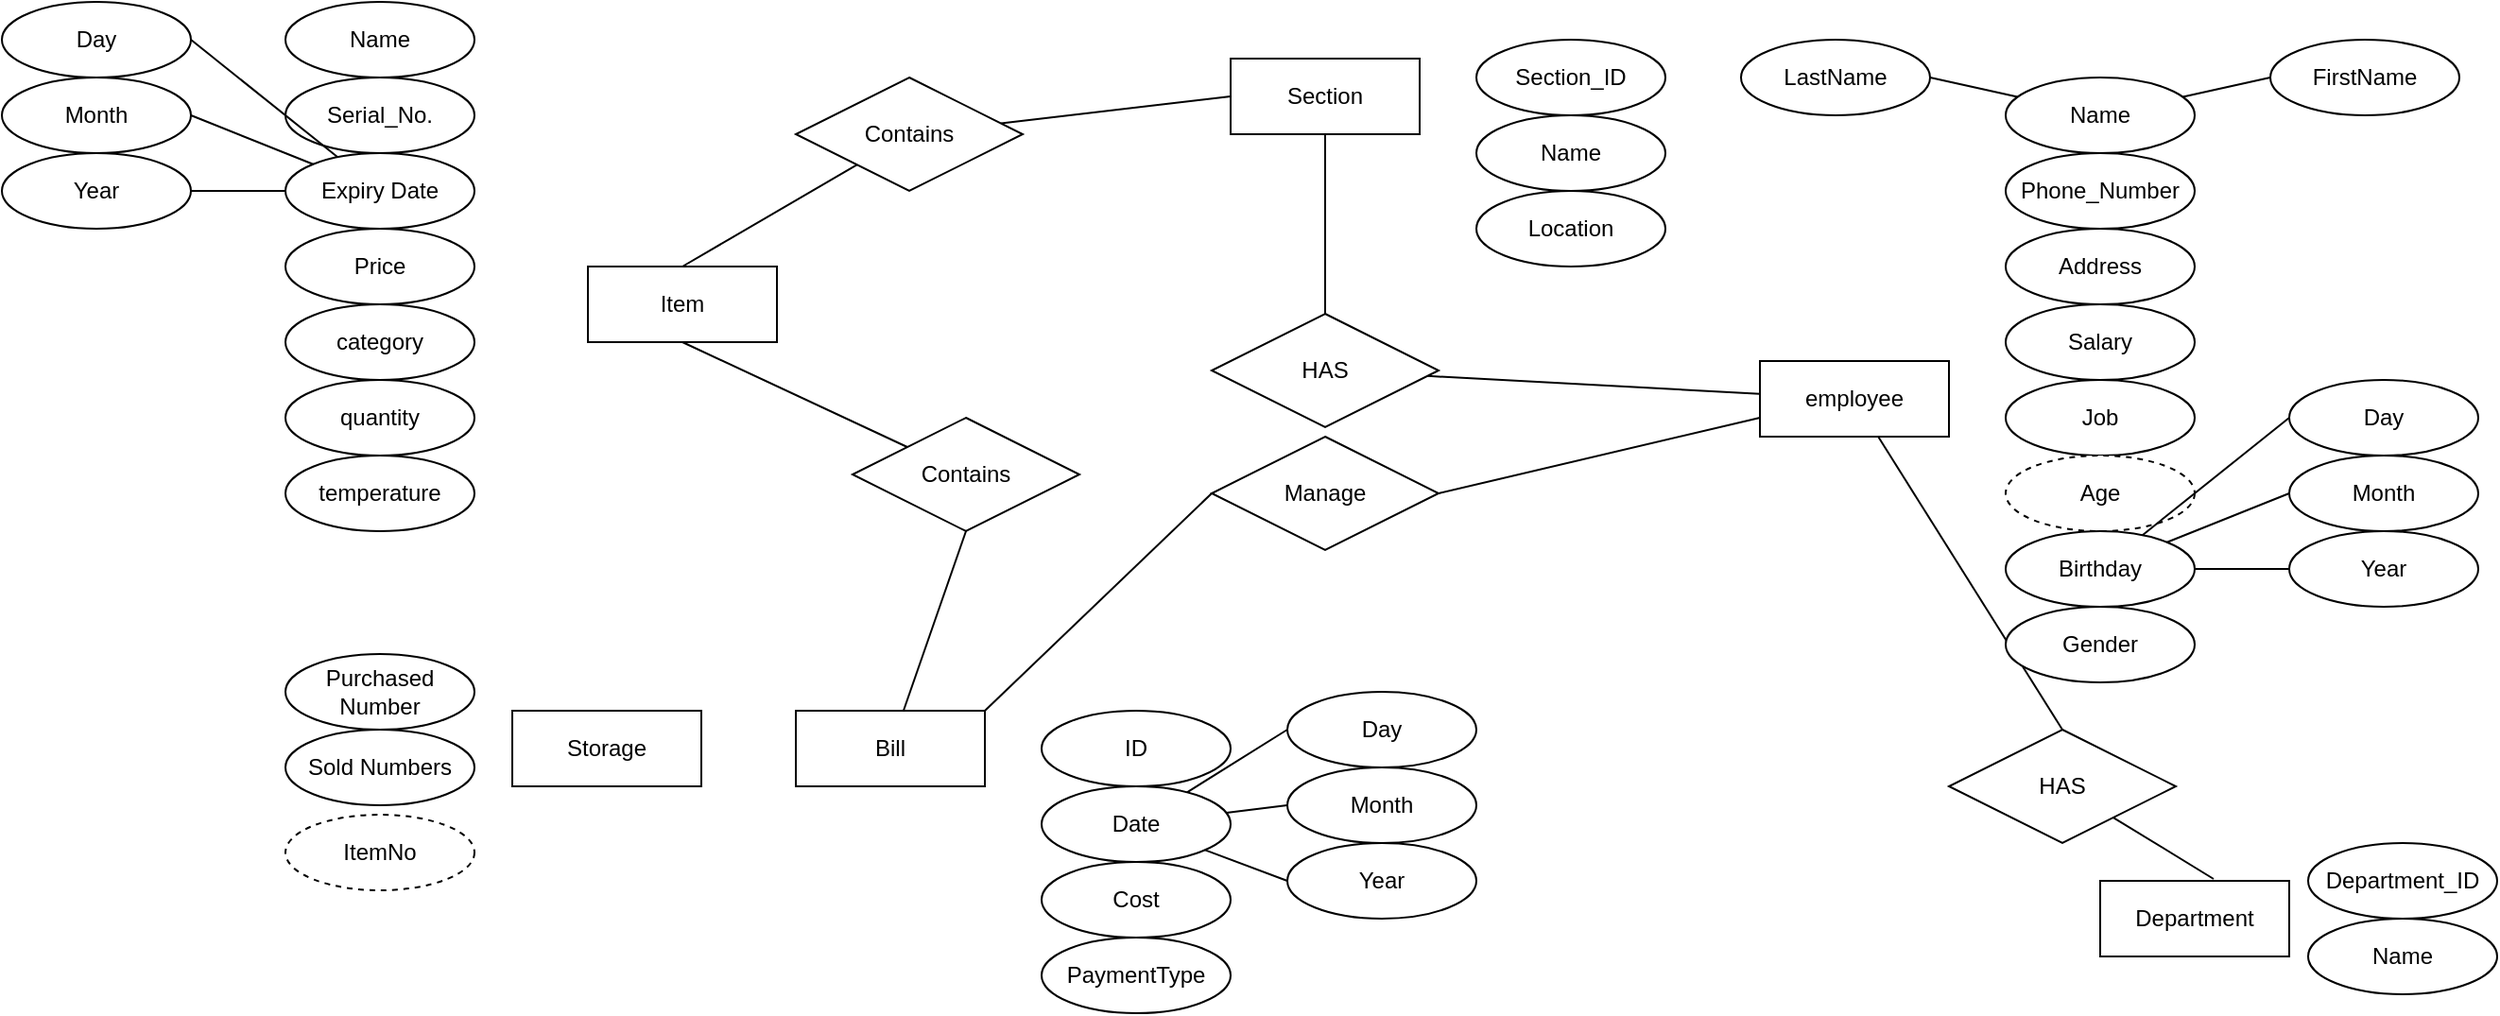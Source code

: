 <mxfile version="14.7.3" type="github">
  <diagram id="M0YANP80NN6mwz5unG4D" name="Page-1">
    <mxGraphModel dx="1823" dy="532" grid="1" gridSize="10" guides="1" tooltips="1" connect="1" arrows="1" fold="1" page="1" pageScale="1" pageWidth="850" pageHeight="1100" math="0" shadow="0">
      <root>
        <mxCell id="0" />
        <mxCell id="1" parent="0" />
        <mxCell id="8_MGj-IACaBmUXTCEFvr-3" value="Item" style="whiteSpace=wrap;html=1;align=center;" vertex="1" parent="1">
          <mxGeometry y="150" width="100" height="40" as="geometry" />
        </mxCell>
        <mxCell id="8_MGj-IACaBmUXTCEFvr-7" value="Name&lt;br&gt;" style="ellipse;whiteSpace=wrap;html=1;align=center;" vertex="1" parent="1">
          <mxGeometry x="-160" y="10" width="100" height="40" as="geometry" />
        </mxCell>
        <mxCell id="8_MGj-IACaBmUXTCEFvr-10" value="Serial_No." style="ellipse;whiteSpace=wrap;html=1;align=center;" vertex="1" parent="1">
          <mxGeometry x="-160" y="50" width="100" height="40" as="geometry" />
        </mxCell>
        <mxCell id="8_MGj-IACaBmUXTCEFvr-107" style="edgeStyle=none;rounded=0;orthogonalLoop=1;jettySize=auto;html=1;entryX=1;entryY=0.5;entryDx=0;entryDy=0;endArrow=none;endFill=0;" edge="1" parent="1" source="8_MGj-IACaBmUXTCEFvr-11" target="8_MGj-IACaBmUXTCEFvr-104">
          <mxGeometry relative="1" as="geometry" />
        </mxCell>
        <mxCell id="8_MGj-IACaBmUXTCEFvr-108" style="edgeStyle=none;rounded=0;orthogonalLoop=1;jettySize=auto;html=1;entryX=1;entryY=0.5;entryDx=0;entryDy=0;endArrow=none;endFill=0;" edge="1" parent="1" source="8_MGj-IACaBmUXTCEFvr-11" target="8_MGj-IACaBmUXTCEFvr-105">
          <mxGeometry relative="1" as="geometry" />
        </mxCell>
        <mxCell id="8_MGj-IACaBmUXTCEFvr-109" style="edgeStyle=none;rounded=0;orthogonalLoop=1;jettySize=auto;html=1;endArrow=none;endFill=0;" edge="1" parent="1" source="8_MGj-IACaBmUXTCEFvr-11">
          <mxGeometry relative="1" as="geometry">
            <mxPoint x="-210" y="30" as="targetPoint" />
          </mxGeometry>
        </mxCell>
        <mxCell id="8_MGj-IACaBmUXTCEFvr-11" value="Expiry Date" style="ellipse;whiteSpace=wrap;html=1;align=center;" vertex="1" parent="1">
          <mxGeometry x="-160" y="90" width="100" height="40" as="geometry" />
        </mxCell>
        <mxCell id="8_MGj-IACaBmUXTCEFvr-12" value="Price&lt;br&gt;" style="ellipse;whiteSpace=wrap;html=1;align=center;" vertex="1" parent="1">
          <mxGeometry x="-160" y="130" width="100" height="40" as="geometry" />
        </mxCell>
        <mxCell id="8_MGj-IACaBmUXTCEFvr-13" value="category" style="ellipse;whiteSpace=wrap;html=1;align=center;" vertex="1" parent="1">
          <mxGeometry x="-160" y="170" width="100" height="40" as="geometry" />
        </mxCell>
        <mxCell id="8_MGj-IACaBmUXTCEFvr-15" value="quantity" style="ellipse;whiteSpace=wrap;html=1;align=center;" vertex="1" parent="1">
          <mxGeometry x="-160" y="210" width="100" height="40" as="geometry" />
        </mxCell>
        <mxCell id="8_MGj-IACaBmUXTCEFvr-90" style="edgeStyle=none;rounded=0;orthogonalLoop=1;jettySize=auto;html=1;entryX=0.5;entryY=0;entryDx=0;entryDy=0;endArrow=none;endFill=0;" edge="1" parent="1" source="8_MGj-IACaBmUXTCEFvr-18" target="8_MGj-IACaBmUXTCEFvr-89">
          <mxGeometry relative="1" as="geometry" />
        </mxCell>
        <mxCell id="8_MGj-IACaBmUXTCEFvr-18" value="employee" style="whiteSpace=wrap;html=1;align=center;" vertex="1" parent="1">
          <mxGeometry x="620" y="200" width="100" height="40" as="geometry" />
        </mxCell>
        <mxCell id="8_MGj-IACaBmUXTCEFvr-41" style="edgeStyle=none;rounded=0;orthogonalLoop=1;jettySize=auto;html=1;entryX=1;entryY=0.5;entryDx=0;entryDy=0;endArrow=none;endFill=0;" edge="1" parent="1" source="8_MGj-IACaBmUXTCEFvr-19" target="8_MGj-IACaBmUXTCEFvr-31">
          <mxGeometry relative="1" as="geometry" />
        </mxCell>
        <mxCell id="8_MGj-IACaBmUXTCEFvr-42" style="edgeStyle=none;rounded=0;orthogonalLoop=1;jettySize=auto;html=1;entryX=0;entryY=0.5;entryDx=0;entryDy=0;endArrow=none;endFill=0;" edge="1" parent="1" source="8_MGj-IACaBmUXTCEFvr-19" target="8_MGj-IACaBmUXTCEFvr-30">
          <mxGeometry relative="1" as="geometry" />
        </mxCell>
        <mxCell id="8_MGj-IACaBmUXTCEFvr-19" value="Name" style="ellipse;whiteSpace=wrap;html=1;align=center;" vertex="1" parent="1">
          <mxGeometry x="750" y="50" width="100" height="40" as="geometry" />
        </mxCell>
        <mxCell id="8_MGj-IACaBmUXTCEFvr-20" value="Phone_Number" style="ellipse;whiteSpace=wrap;html=1;align=center;" vertex="1" parent="1">
          <mxGeometry x="750" y="90" width="100" height="40" as="geometry" />
        </mxCell>
        <mxCell id="8_MGj-IACaBmUXTCEFvr-21" value="Address" style="ellipse;whiteSpace=wrap;html=1;align=center;" vertex="1" parent="1">
          <mxGeometry x="750" y="130" width="100" height="40" as="geometry" />
        </mxCell>
        <mxCell id="8_MGj-IACaBmUXTCEFvr-22" value="Salary" style="ellipse;whiteSpace=wrap;html=1;align=center;" vertex="1" parent="1">
          <mxGeometry x="750" y="170" width="100" height="40" as="geometry" />
        </mxCell>
        <mxCell id="8_MGj-IACaBmUXTCEFvr-23" value="Job" style="ellipse;whiteSpace=wrap;html=1;align=center;" vertex="1" parent="1">
          <mxGeometry x="750" y="210" width="100" height="40" as="geometry" />
        </mxCell>
        <mxCell id="8_MGj-IACaBmUXTCEFvr-26" value="Age" style="ellipse;whiteSpace=wrap;html=1;align=center;dashed=1;" vertex="1" parent="1">
          <mxGeometry x="750" y="250" width="100" height="40" as="geometry" />
        </mxCell>
        <mxCell id="8_MGj-IACaBmUXTCEFvr-101" style="edgeStyle=none;rounded=0;orthogonalLoop=1;jettySize=auto;html=1;entryX=0;entryY=0.5;entryDx=0;entryDy=0;endArrow=none;endFill=0;" edge="1" parent="1" source="8_MGj-IACaBmUXTCEFvr-27" target="8_MGj-IACaBmUXTCEFvr-100">
          <mxGeometry relative="1" as="geometry" />
        </mxCell>
        <mxCell id="8_MGj-IACaBmUXTCEFvr-102" style="edgeStyle=none;rounded=0;orthogonalLoop=1;jettySize=auto;html=1;entryX=0;entryY=0.5;entryDx=0;entryDy=0;endArrow=none;endFill=0;" edge="1" parent="1" source="8_MGj-IACaBmUXTCEFvr-27" target="8_MGj-IACaBmUXTCEFvr-99">
          <mxGeometry relative="1" as="geometry" />
        </mxCell>
        <mxCell id="8_MGj-IACaBmUXTCEFvr-103" style="edgeStyle=none;rounded=0;orthogonalLoop=1;jettySize=auto;html=1;entryX=0;entryY=0.5;entryDx=0;entryDy=0;endArrow=none;endFill=0;" edge="1" parent="1" source="8_MGj-IACaBmUXTCEFvr-27" target="8_MGj-IACaBmUXTCEFvr-98">
          <mxGeometry relative="1" as="geometry" />
        </mxCell>
        <mxCell id="8_MGj-IACaBmUXTCEFvr-27" value="Birthday" style="ellipse;whiteSpace=wrap;html=1;align=center;" vertex="1" parent="1">
          <mxGeometry x="750" y="290" width="100" height="40" as="geometry" />
        </mxCell>
        <mxCell id="8_MGj-IACaBmUXTCEFvr-28" value="Gender" style="ellipse;whiteSpace=wrap;html=1;align=center;" vertex="1" parent="1">
          <mxGeometry x="750" y="330" width="100" height="40" as="geometry" />
        </mxCell>
        <mxCell id="8_MGj-IACaBmUXTCEFvr-30" value="FirstName" style="ellipse;whiteSpace=wrap;html=1;align=center;" vertex="1" parent="1">
          <mxGeometry x="890" y="30" width="100" height="40" as="geometry" />
        </mxCell>
        <mxCell id="8_MGj-IACaBmUXTCEFvr-31" value="LastName" style="ellipse;whiteSpace=wrap;html=1;align=center;" vertex="1" parent="1">
          <mxGeometry x="610" y="30" width="100" height="40" as="geometry" />
        </mxCell>
        <mxCell id="8_MGj-IACaBmUXTCEFvr-51" style="edgeStyle=none;rounded=0;orthogonalLoop=1;jettySize=auto;html=1;entryX=0.5;entryY=1;entryDx=0;entryDy=0;endArrow=none;endFill=0;" edge="1" parent="1" source="8_MGj-IACaBmUXTCEFvr-44" target="8_MGj-IACaBmUXTCEFvr-50">
          <mxGeometry relative="1" as="geometry" />
        </mxCell>
        <mxCell id="8_MGj-IACaBmUXTCEFvr-85" style="edgeStyle=none;rounded=0;orthogonalLoop=1;jettySize=auto;html=1;entryX=0;entryY=0.5;entryDx=0;entryDy=0;endArrow=none;endFill=0;exitX=1;exitY=0;exitDx=0;exitDy=0;" edge="1" parent="1" source="8_MGj-IACaBmUXTCEFvr-44" target="8_MGj-IACaBmUXTCEFvr-84">
          <mxGeometry relative="1" as="geometry" />
        </mxCell>
        <mxCell id="8_MGj-IACaBmUXTCEFvr-44" value="Bill" style="whiteSpace=wrap;html=1;align=center;" vertex="1" parent="1">
          <mxGeometry x="110" y="385" width="100" height="40" as="geometry" />
        </mxCell>
        <mxCell id="8_MGj-IACaBmUXTCEFvr-45" value="ID" style="ellipse;whiteSpace=wrap;html=1;align=center;" vertex="1" parent="1">
          <mxGeometry x="240" y="385" width="100" height="40" as="geometry" />
        </mxCell>
        <mxCell id="8_MGj-IACaBmUXTCEFvr-116" style="edgeStyle=none;rounded=0;orthogonalLoop=1;jettySize=auto;html=1;entryX=0;entryY=0.5;entryDx=0;entryDy=0;endArrow=none;endFill=0;" edge="1" parent="1" source="8_MGj-IACaBmUXTCEFvr-46" target="8_MGj-IACaBmUXTCEFvr-115">
          <mxGeometry relative="1" as="geometry" />
        </mxCell>
        <mxCell id="8_MGj-IACaBmUXTCEFvr-117" style="edgeStyle=none;rounded=0;orthogonalLoop=1;jettySize=auto;html=1;entryX=0;entryY=0.5;entryDx=0;entryDy=0;endArrow=none;endFill=0;" edge="1" parent="1" source="8_MGj-IACaBmUXTCEFvr-46" target="8_MGj-IACaBmUXTCEFvr-114">
          <mxGeometry relative="1" as="geometry" />
        </mxCell>
        <mxCell id="8_MGj-IACaBmUXTCEFvr-118" style="edgeStyle=none;rounded=0;orthogonalLoop=1;jettySize=auto;html=1;entryX=0;entryY=0.5;entryDx=0;entryDy=0;endArrow=none;endFill=0;" edge="1" parent="1" source="8_MGj-IACaBmUXTCEFvr-46" target="8_MGj-IACaBmUXTCEFvr-113">
          <mxGeometry relative="1" as="geometry" />
        </mxCell>
        <mxCell id="8_MGj-IACaBmUXTCEFvr-46" value="Date" style="ellipse;whiteSpace=wrap;html=1;align=center;" vertex="1" parent="1">
          <mxGeometry x="240" y="425" width="100" height="40" as="geometry" />
        </mxCell>
        <mxCell id="8_MGj-IACaBmUXTCEFvr-47" value="Cost" style="ellipse;whiteSpace=wrap;html=1;align=center;" vertex="1" parent="1">
          <mxGeometry x="240" y="465" width="100" height="40" as="geometry" />
        </mxCell>
        <mxCell id="8_MGj-IACaBmUXTCEFvr-52" style="edgeStyle=none;rounded=0;orthogonalLoop=1;jettySize=auto;html=1;entryX=0.5;entryY=1;entryDx=0;entryDy=0;endArrow=none;endFill=0;" edge="1" parent="1" source="8_MGj-IACaBmUXTCEFvr-50" target="8_MGj-IACaBmUXTCEFvr-3">
          <mxGeometry relative="1" as="geometry" />
        </mxCell>
        <mxCell id="8_MGj-IACaBmUXTCEFvr-50" value="Contains" style="shape=rhombus;perimeter=rhombusPerimeter;whiteSpace=wrap;html=1;align=center;" vertex="1" parent="1">
          <mxGeometry x="140" y="230" width="120" height="60" as="geometry" />
        </mxCell>
        <mxCell id="8_MGj-IACaBmUXTCEFvr-81" value="PaymentType" style="ellipse;whiteSpace=wrap;html=1;align=center;" vertex="1" parent="1">
          <mxGeometry x="240" y="505" width="100" height="40" as="geometry" />
        </mxCell>
        <mxCell id="8_MGj-IACaBmUXTCEFvr-87" style="edgeStyle=none;rounded=0;orthogonalLoop=1;jettySize=auto;html=1;entryX=0;entryY=0.75;entryDx=0;entryDy=0;endArrow=none;endFill=0;exitX=1;exitY=0.5;exitDx=0;exitDy=0;" edge="1" parent="1" source="8_MGj-IACaBmUXTCEFvr-84" target="8_MGj-IACaBmUXTCEFvr-18">
          <mxGeometry relative="1" as="geometry">
            <mxPoint x="425" y="355.0" as="sourcePoint" />
          </mxGeometry>
        </mxCell>
        <mxCell id="8_MGj-IACaBmUXTCEFvr-84" value="Manage" style="shape=rhombus;perimeter=rhombusPerimeter;whiteSpace=wrap;html=1;align=center;" vertex="1" parent="1">
          <mxGeometry x="330" y="240" width="120" height="60" as="geometry" />
        </mxCell>
        <mxCell id="8_MGj-IACaBmUXTCEFvr-88" value="Department" style="whiteSpace=wrap;html=1;align=center;" vertex="1" parent="1">
          <mxGeometry x="800" y="475" width="100" height="40" as="geometry" />
        </mxCell>
        <mxCell id="8_MGj-IACaBmUXTCEFvr-91" style="edgeStyle=none;rounded=0;orthogonalLoop=1;jettySize=auto;html=1;entryX=0.6;entryY=-0.025;entryDx=0;entryDy=0;entryPerimeter=0;endArrow=none;endFill=0;" edge="1" parent="1" source="8_MGj-IACaBmUXTCEFvr-89" target="8_MGj-IACaBmUXTCEFvr-88">
          <mxGeometry relative="1" as="geometry" />
        </mxCell>
        <mxCell id="8_MGj-IACaBmUXTCEFvr-89" value="HAS" style="shape=rhombus;perimeter=rhombusPerimeter;whiteSpace=wrap;html=1;align=center;" vertex="1" parent="1">
          <mxGeometry x="720" y="395" width="120" height="60" as="geometry" />
        </mxCell>
        <mxCell id="8_MGj-IACaBmUXTCEFvr-92" value="Department_ID" style="ellipse;whiteSpace=wrap;html=1;align=center;" vertex="1" parent="1">
          <mxGeometry x="910" y="455" width="100" height="40" as="geometry" />
        </mxCell>
        <mxCell id="8_MGj-IACaBmUXTCEFvr-94" value="Name" style="ellipse;whiteSpace=wrap;html=1;align=center;" vertex="1" parent="1">
          <mxGeometry x="910" y="495" width="100" height="40" as="geometry" />
        </mxCell>
        <mxCell id="8_MGj-IACaBmUXTCEFvr-96" value="temperature" style="ellipse;whiteSpace=wrap;html=1;align=center;" vertex="1" parent="1">
          <mxGeometry x="-160" y="250" width="100" height="40" as="geometry" />
        </mxCell>
        <mxCell id="8_MGj-IACaBmUXTCEFvr-98" value="Year" style="ellipse;whiteSpace=wrap;html=1;align=center;" vertex="1" parent="1">
          <mxGeometry x="900" y="290" width="100" height="40" as="geometry" />
        </mxCell>
        <mxCell id="8_MGj-IACaBmUXTCEFvr-99" value="Month" style="ellipse;whiteSpace=wrap;html=1;align=center;" vertex="1" parent="1">
          <mxGeometry x="900" y="250" width="100" height="40" as="geometry" />
        </mxCell>
        <mxCell id="8_MGj-IACaBmUXTCEFvr-100" value="Day" style="ellipse;whiteSpace=wrap;html=1;align=center;" vertex="1" parent="1">
          <mxGeometry x="900" y="210" width="100" height="40" as="geometry" />
        </mxCell>
        <mxCell id="8_MGj-IACaBmUXTCEFvr-104" value="Year" style="ellipse;whiteSpace=wrap;html=1;align=center;" vertex="1" parent="1">
          <mxGeometry x="-310" y="90" width="100" height="40" as="geometry" />
        </mxCell>
        <mxCell id="8_MGj-IACaBmUXTCEFvr-105" value="Month" style="ellipse;whiteSpace=wrap;html=1;align=center;" vertex="1" parent="1">
          <mxGeometry x="-310" y="50" width="100" height="40" as="geometry" />
        </mxCell>
        <mxCell id="8_MGj-IACaBmUXTCEFvr-106" value="Day" style="ellipse;whiteSpace=wrap;html=1;align=center;" vertex="1" parent="1">
          <mxGeometry x="-310" y="10" width="100" height="40" as="geometry" />
        </mxCell>
        <mxCell id="8_MGj-IACaBmUXTCEFvr-113" value="Year" style="ellipse;whiteSpace=wrap;html=1;align=center;" vertex="1" parent="1">
          <mxGeometry x="370" y="455" width="100" height="40" as="geometry" />
        </mxCell>
        <mxCell id="8_MGj-IACaBmUXTCEFvr-114" value="Month" style="ellipse;whiteSpace=wrap;html=1;align=center;" vertex="1" parent="1">
          <mxGeometry x="370" y="415" width="100" height="40" as="geometry" />
        </mxCell>
        <mxCell id="8_MGj-IACaBmUXTCEFvr-115" value="Day" style="ellipse;whiteSpace=wrap;html=1;align=center;" vertex="1" parent="1">
          <mxGeometry x="370" y="375" width="100" height="40" as="geometry" />
        </mxCell>
        <mxCell id="8_MGj-IACaBmUXTCEFvr-120" value="Section" style="whiteSpace=wrap;html=1;align=center;" vertex="1" parent="1">
          <mxGeometry x="340" y="40" width="100" height="40" as="geometry" />
        </mxCell>
        <mxCell id="8_MGj-IACaBmUXTCEFvr-121" value="Section_ID" style="ellipse;whiteSpace=wrap;html=1;align=center;" vertex="1" parent="1">
          <mxGeometry x="470" y="30" width="100" height="40" as="geometry" />
        </mxCell>
        <mxCell id="8_MGj-IACaBmUXTCEFvr-122" value="Name" style="ellipse;whiteSpace=wrap;html=1;align=center;" vertex="1" parent="1">
          <mxGeometry x="470" y="70" width="100" height="40" as="geometry" />
        </mxCell>
        <mxCell id="8_MGj-IACaBmUXTCEFvr-129" value="" style="edgeStyle=none;rounded=0;orthogonalLoop=1;jettySize=auto;html=1;endArrow=none;endFill=0;" edge="1" parent="1" source="8_MGj-IACaBmUXTCEFvr-128" target="8_MGj-IACaBmUXTCEFvr-18">
          <mxGeometry relative="1" as="geometry" />
        </mxCell>
        <mxCell id="8_MGj-IACaBmUXTCEFvr-130" style="edgeStyle=none;rounded=0;orthogonalLoop=1;jettySize=auto;html=1;endArrow=none;endFill=0;" edge="1" parent="1" source="8_MGj-IACaBmUXTCEFvr-128" target="8_MGj-IACaBmUXTCEFvr-120">
          <mxGeometry relative="1" as="geometry" />
        </mxCell>
        <mxCell id="8_MGj-IACaBmUXTCEFvr-128" value="HAS" style="shape=rhombus;perimeter=rhombusPerimeter;whiteSpace=wrap;html=1;align=center;" vertex="1" parent="1">
          <mxGeometry x="330" y="175" width="120" height="60" as="geometry" />
        </mxCell>
        <mxCell id="8_MGj-IACaBmUXTCEFvr-131" value="Location" style="ellipse;whiteSpace=wrap;html=1;align=center;" vertex="1" parent="1">
          <mxGeometry x="470" y="110" width="100" height="40" as="geometry" />
        </mxCell>
        <mxCell id="8_MGj-IACaBmUXTCEFvr-133" style="edgeStyle=none;rounded=0;orthogonalLoop=1;jettySize=auto;html=1;entryX=0.5;entryY=0;entryDx=0;entryDy=0;endArrow=none;endFill=0;" edge="1" parent="1" source="8_MGj-IACaBmUXTCEFvr-132" target="8_MGj-IACaBmUXTCEFvr-3">
          <mxGeometry relative="1" as="geometry" />
        </mxCell>
        <mxCell id="8_MGj-IACaBmUXTCEFvr-134" style="edgeStyle=none;rounded=0;orthogonalLoop=1;jettySize=auto;html=1;entryX=0;entryY=0.5;entryDx=0;entryDy=0;endArrow=none;endFill=0;" edge="1" parent="1" source="8_MGj-IACaBmUXTCEFvr-132" target="8_MGj-IACaBmUXTCEFvr-120">
          <mxGeometry relative="1" as="geometry" />
        </mxCell>
        <mxCell id="8_MGj-IACaBmUXTCEFvr-132" value="Contains" style="shape=rhombus;perimeter=rhombusPerimeter;whiteSpace=wrap;html=1;align=center;" vertex="1" parent="1">
          <mxGeometry x="110" y="50" width="120" height="60" as="geometry" />
        </mxCell>
        <mxCell id="8_MGj-IACaBmUXTCEFvr-135" value="Storage" style="whiteSpace=wrap;html=1;align=center;" vertex="1" parent="1">
          <mxGeometry x="-40" y="385" width="100" height="40" as="geometry" />
        </mxCell>
        <mxCell id="8_MGj-IACaBmUXTCEFvr-136" value="Purchased Number" style="ellipse;whiteSpace=wrap;html=1;align=center;" vertex="1" parent="1">
          <mxGeometry x="-160" y="355" width="100" height="40" as="geometry" />
        </mxCell>
        <mxCell id="8_MGj-IACaBmUXTCEFvr-137" value="Sold Numbers" style="ellipse;whiteSpace=wrap;html=1;align=center;" vertex="1" parent="1">
          <mxGeometry x="-160" y="395" width="100" height="40" as="geometry" />
        </mxCell>
        <mxCell id="8_MGj-IACaBmUXTCEFvr-139" value="ItemNo" style="ellipse;whiteSpace=wrap;html=1;align=center;dashed=1;" vertex="1" parent="1">
          <mxGeometry x="-160" y="440" width="100" height="40" as="geometry" />
        </mxCell>
      </root>
    </mxGraphModel>
  </diagram>
</mxfile>
